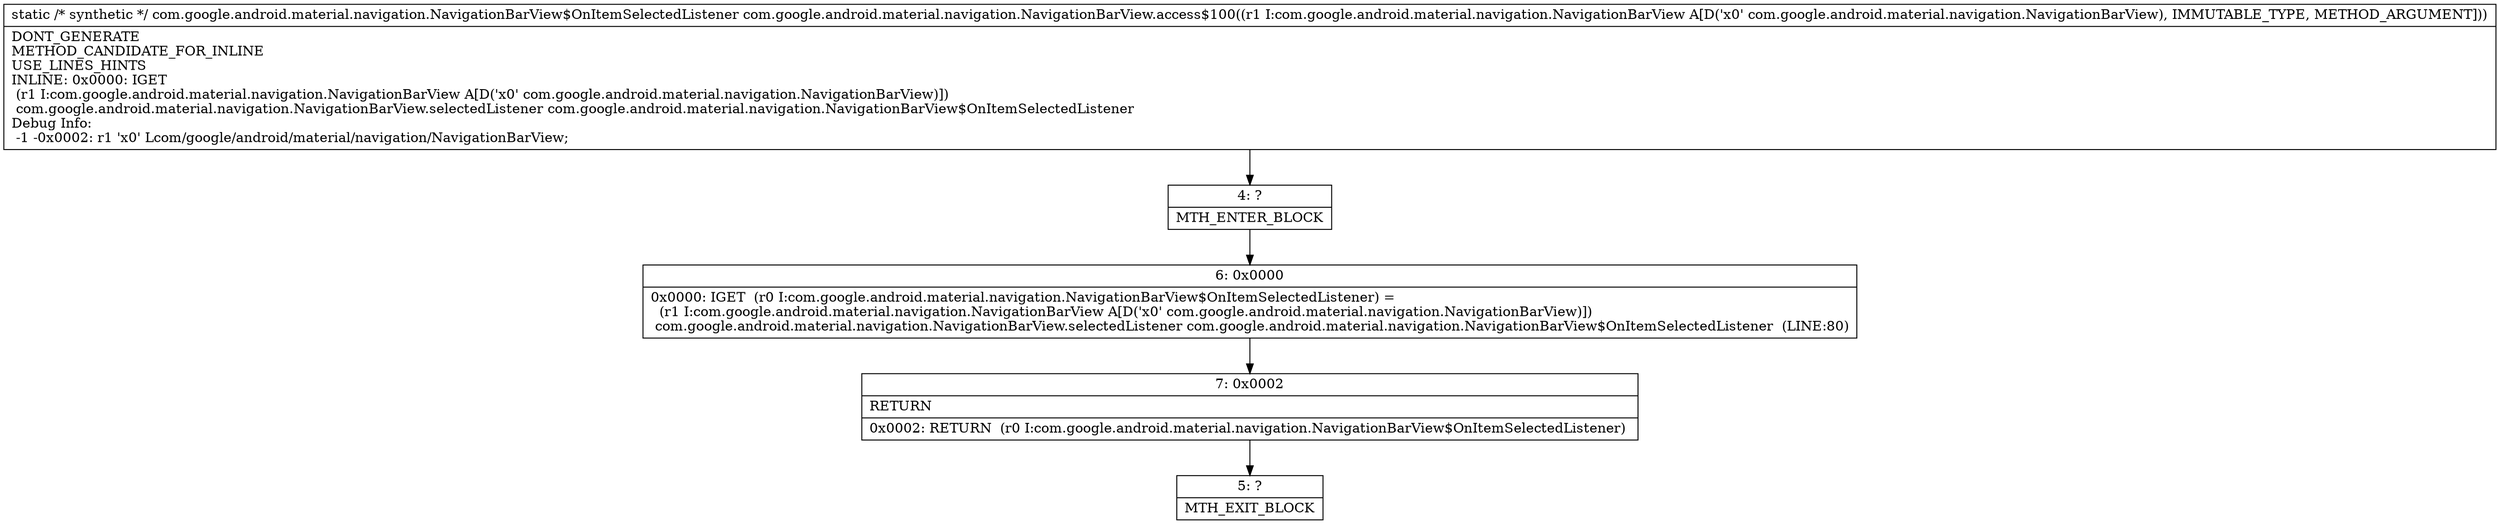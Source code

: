 digraph "CFG forcom.google.android.material.navigation.NavigationBarView.access$100(Lcom\/google\/android\/material\/navigation\/NavigationBarView;)Lcom\/google\/android\/material\/navigation\/NavigationBarView$OnItemSelectedListener;" {
Node_4 [shape=record,label="{4\:\ ?|MTH_ENTER_BLOCK\l}"];
Node_6 [shape=record,label="{6\:\ 0x0000|0x0000: IGET  (r0 I:com.google.android.material.navigation.NavigationBarView$OnItemSelectedListener) = \l  (r1 I:com.google.android.material.navigation.NavigationBarView A[D('x0' com.google.android.material.navigation.NavigationBarView)])\l com.google.android.material.navigation.NavigationBarView.selectedListener com.google.android.material.navigation.NavigationBarView$OnItemSelectedListener  (LINE:80)\l}"];
Node_7 [shape=record,label="{7\:\ 0x0002|RETURN\l|0x0002: RETURN  (r0 I:com.google.android.material.navigation.NavigationBarView$OnItemSelectedListener) \l}"];
Node_5 [shape=record,label="{5\:\ ?|MTH_EXIT_BLOCK\l}"];
MethodNode[shape=record,label="{static \/* synthetic *\/ com.google.android.material.navigation.NavigationBarView$OnItemSelectedListener com.google.android.material.navigation.NavigationBarView.access$100((r1 I:com.google.android.material.navigation.NavigationBarView A[D('x0' com.google.android.material.navigation.NavigationBarView), IMMUTABLE_TYPE, METHOD_ARGUMENT]))  | DONT_GENERATE\lMETHOD_CANDIDATE_FOR_INLINE\lUSE_LINES_HINTS\lINLINE: 0x0000: IGET  \l  (r1 I:com.google.android.material.navigation.NavigationBarView A[D('x0' com.google.android.material.navigation.NavigationBarView)])\l com.google.android.material.navigation.NavigationBarView.selectedListener com.google.android.material.navigation.NavigationBarView$OnItemSelectedListener\lDebug Info:\l  \-1 \-0x0002: r1 'x0' Lcom\/google\/android\/material\/navigation\/NavigationBarView;\l}"];
MethodNode -> Node_4;Node_4 -> Node_6;
Node_6 -> Node_7;
Node_7 -> Node_5;
}

